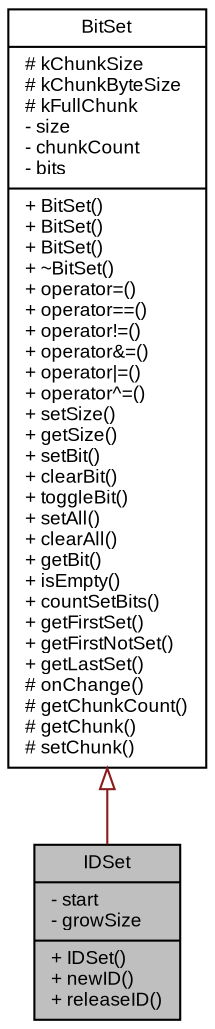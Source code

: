 digraph G
{
  bgcolor="transparent";
  edge [fontname="Arial",fontsize="9",labelfontname="Arial",labelfontsize="9"];
  node [fontname="Arial",fontsize="9",shape=record];
  Node1 [label="{IDSet\n|- start\l- growSize\l|+ IDSet()\l+ newID()\l+ releaseID()\l}",height=0.2,width=0.4,color="black", fillcolor="grey75", style="filled" fontcolor="black"];
  Node2 -> Node1 [dir=back,color="firebrick4",fontsize="9",style="solid",arrowtail="empty",fontname="Arial"];
  Node2 [label="{BitSet\n|# kChunkSize\l# kChunkByteSize\l# kFullChunk\l- size\l- chunkCount\l- bits\l|+ BitSet()\l+ BitSet()\l+ BitSet()\l+ ~BitSet()\l+ operator=()\l+ operator==()\l+ operator!=()\l+ operator&=()\l+ operator\|=()\l+ operator^=()\l+ setSize()\l+ getSize()\l+ setBit()\l+ clearBit()\l+ toggleBit()\l+ setAll()\l+ clearAll()\l+ getBit()\l+ isEmpty()\l+ countSetBits()\l+ getFirstSet()\l+ getFirstNotSet()\l+ getLastSet()\l# onChange()\l# getChunkCount()\l# getChunk()\l# setChunk()\l}",height=0.2,width=0.4,color="black",URL="$classSteinberg_1_1BitSet.html",tooltip="Bitset - A collection of bits."];
}
